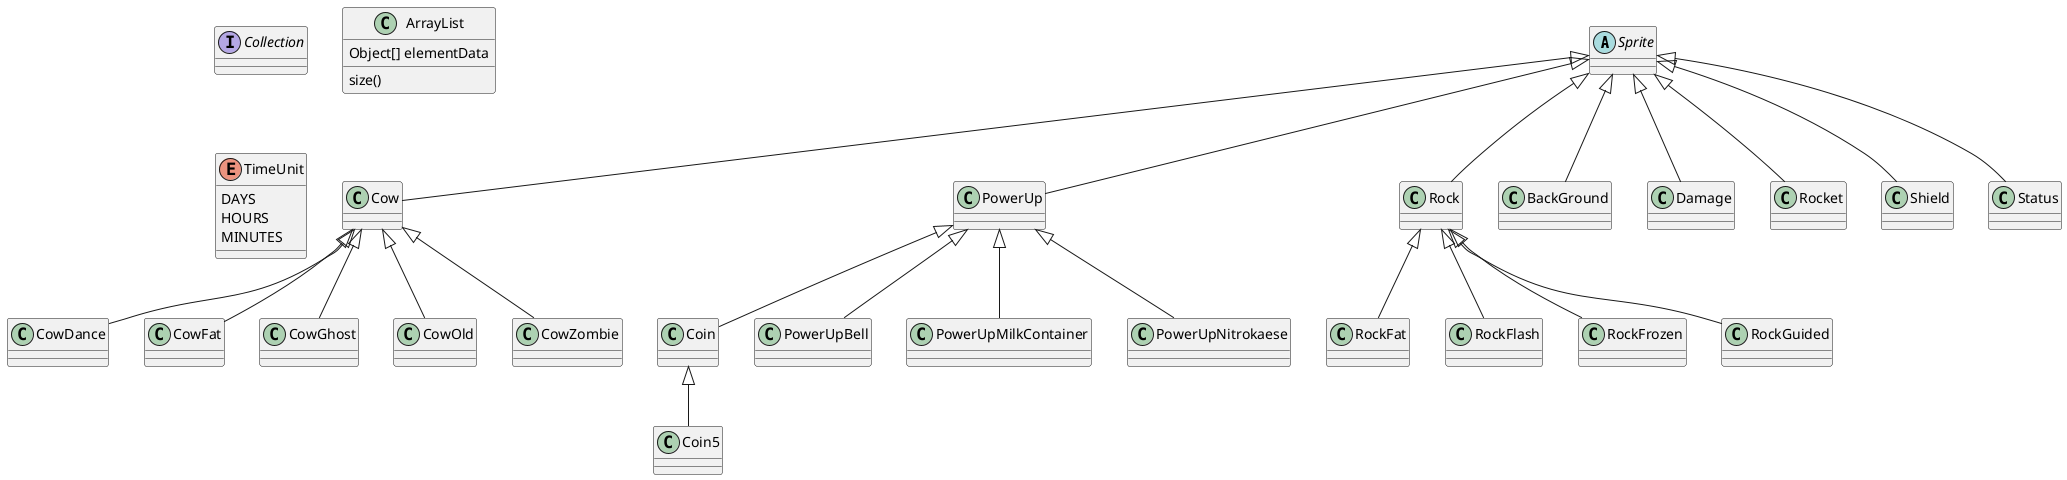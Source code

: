 @startuml

abstract class Sprite
interface Collection

Sprite <|-- Cow
Sprite <|-- PowerUp
Sprite <|-- Rock
Sprite <|-- BackGround
Sprite <|-- Damage
Sprite <|-- Rocket
Sprite <|-- Shield
Sprite <|-- Status

Cow <|-- CowDance
Cow <|-- CowFat
Cow <|-- CowGhost
Cow <|-- CowOld
Cow <|-- CowZombie

PowerUp <|-- Coin
Coin <|-- Coin5
PowerUp <|-- PowerUpBell
PowerUp <|-- PowerUpMilkContainer
PowerUp <|-- PowerUpNitrokaese

Rock <|-- RockFat
Rock <|-- RockFlash
Rock <|-- RockFrozen
Rock <|-- RockGuided

class ArrayList {
Object[] elementData
size()
}

enum TimeUnit {
DAYS
HOURS
MINUTES
}

@enduml